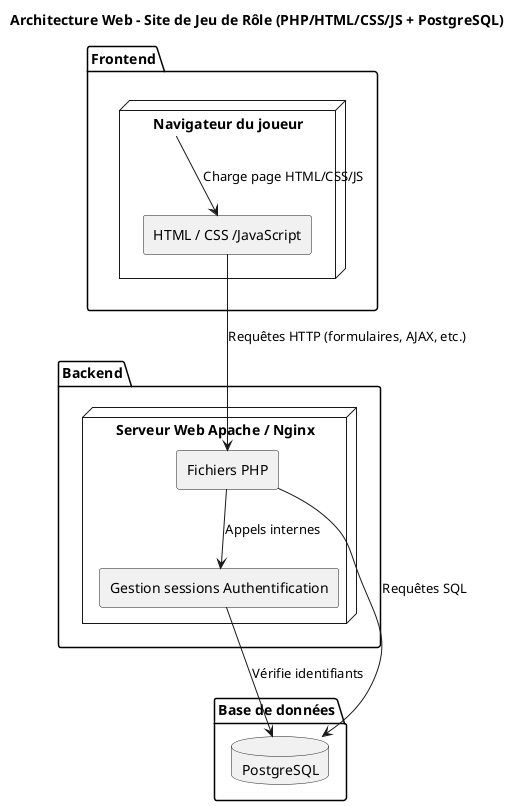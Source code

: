 @startuml ArchitectureWeb
title Architecture Web - Site de Jeu de Rôle (PHP/HTML/CSS/JS + PostgreSQL)
skinparam componentStyle rectangle

skinparam componentStyle rectangle
skinparam shadowing false
skinparam defaultTextAlignment center

package "Frontend" {
    node "Navigateur du joueur" as browser {
        component "HTML / CSS /JavaScript" as client_code
    }
}



package "Backend" {
    node "Serveur Web Apache / Nginx" as web_server {
        component "Fichiers PHP" as php_code
        component "Gestion sessions Authentification" as auth_php
    }
}

package "Base de données" {
    database "PostgreSQL" as db
}

' Relations
browser --> client_code : Charge page HTML/CSS/JS
client_code --> php_code : Requêtes HTTP (formulaires, AJAX, etc.)
php_code --> auth_php : Appels internes
php_code --> db : Requêtes SQL
auth_php --> db : Vérifie identifiants

@enduml